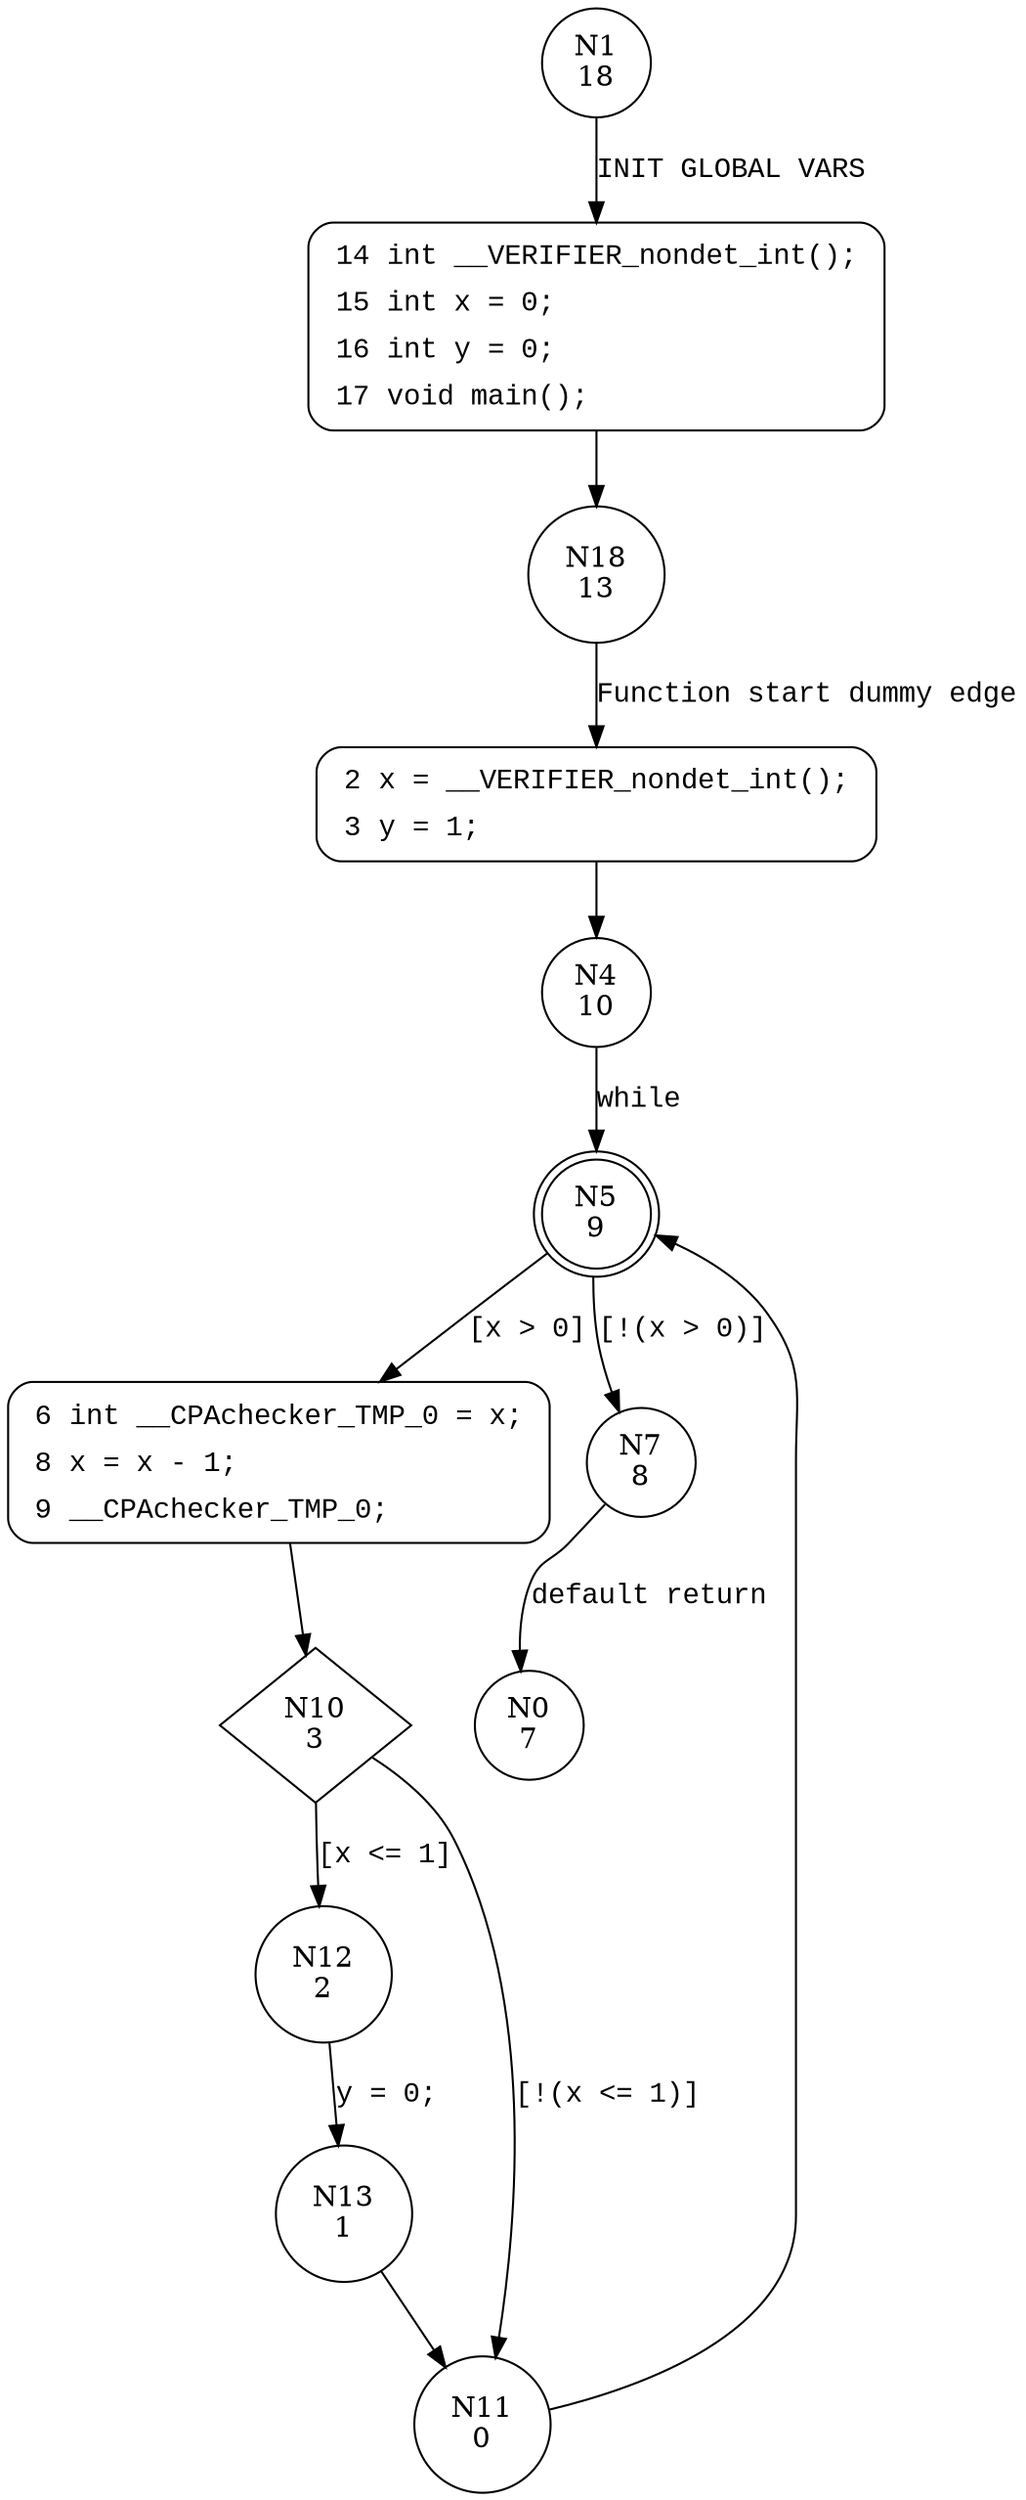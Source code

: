 digraph main {
1 [shape="circle" label="N1\n18"]
14 [shape="circle" label="N14\n17"]
18 [shape="circle" label="N18\n13"]
2 [shape="circle" label="N2\n12"]
4 [shape="circle" label="N4\n10"]
5 [shape="doublecircle" label="N5\n9"]
6 [shape="circle" label="N6\n6"]
7 [shape="circle" label="N7\n8"]
0 [shape="circle" label="N0\n7"]
10 [shape="diamond" label="N10\n3"]
12 [shape="circle" label="N12\n2"]
11 [shape="circle" label="N11\n0"]
13 [shape="circle" label="N13\n1"]
14 [style="filled,bold" penwidth="1" fillcolor="white" fontname="Courier New" shape="Mrecord" label=<<table border="0" cellborder="0" cellpadding="3" bgcolor="white"><tr><td align="right">14</td><td align="left">int __VERIFIER_nondet_int();</td></tr><tr><td align="right">15</td><td align="left">int x = 0;</td></tr><tr><td align="right">16</td><td align="left">int y = 0;</td></tr><tr><td align="right">17</td><td align="left">void main();</td></tr></table>>]
14 -> 18[label=""]
2 [style="filled,bold" penwidth="1" fillcolor="white" fontname="Courier New" shape="Mrecord" label=<<table border="0" cellborder="0" cellpadding="3" bgcolor="white"><tr><td align="right">2</td><td align="left">x = __VERIFIER_nondet_int();</td></tr><tr><td align="right">3</td><td align="left">y = 1;</td></tr></table>>]
2 -> 4[label=""]
6 [style="filled,bold" penwidth="1" fillcolor="white" fontname="Courier New" shape="Mrecord" label=<<table border="0" cellborder="0" cellpadding="3" bgcolor="white"><tr><td align="right">6</td><td align="left">int __CPAchecker_TMP_0 = x;</td></tr><tr><td align="right">8</td><td align="left">x = x - 1;</td></tr><tr><td align="right">9</td><td align="left">__CPAchecker_TMP_0;</td></tr></table>>]
6 -> 10[label=""]
1 -> 14 [label="INIT GLOBAL VARS" fontname="Courier New"]
18 -> 2 [label="Function start dummy edge" fontname="Courier New"]
4 -> 5 [label="while" fontname="Courier New"]
5 -> 6 [label="[x > 0]" fontname="Courier New"]
5 -> 7 [label="[!(x > 0)]" fontname="Courier New"]
7 -> 0 [label="default return" fontname="Courier New"]
10 -> 12 [label="[x <= 1]" fontname="Courier New"]
10 -> 11 [label="[!(x <= 1)]" fontname="Courier New"]
11 -> 5 [label="" fontname="Courier New"]
13 -> 11 [label="" fontname="Courier New"]
12 -> 13 [label="y = 0;" fontname="Courier New"]
}